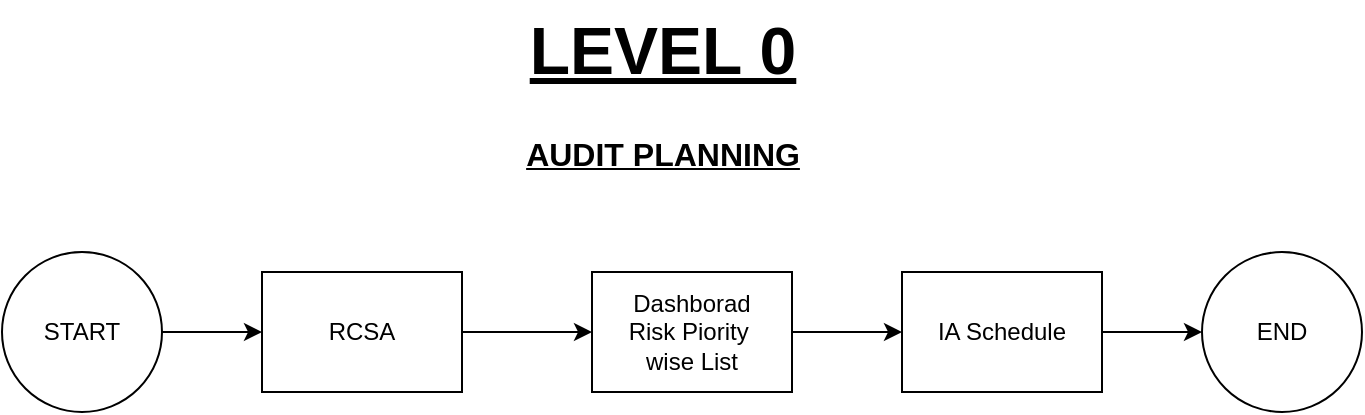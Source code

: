 <mxfile version="24.7.17" pages="2">
  <diagram name="Page-1" id="Waiu-AX5xQFznSkMyZLT">
    <mxGraphModel dx="1114" dy="550" grid="1" gridSize="10" guides="1" tooltips="1" connect="1" arrows="1" fold="1" page="1" pageScale="1" pageWidth="850" pageHeight="1100" math="0" shadow="0">
      <root>
        <mxCell id="0" />
        <mxCell id="1" parent="0" />
        <mxCell id="DNVqgZWNLbC8YsdY5BuQ-10" style="edgeStyle=orthogonalEdgeStyle;rounded=0;orthogonalLoop=1;jettySize=auto;html=1;exitX=1;exitY=0.5;exitDx=0;exitDy=0;entryX=0;entryY=0.5;entryDx=0;entryDy=0;" edge="1" parent="1" source="DNVqgZWNLbC8YsdY5BuQ-2" target="DNVqgZWNLbC8YsdY5BuQ-3">
          <mxGeometry relative="1" as="geometry" />
        </mxCell>
        <mxCell id="DNVqgZWNLbC8YsdY5BuQ-2" value="RCSA" style="rounded=0;whiteSpace=wrap;html=1;" vertex="1" parent="1">
          <mxGeometry x="210" y="174" width="100" height="60" as="geometry" />
        </mxCell>
        <mxCell id="DNVqgZWNLbC8YsdY5BuQ-11" style="edgeStyle=orthogonalEdgeStyle;rounded=0;orthogonalLoop=1;jettySize=auto;html=1;exitX=1;exitY=0.5;exitDx=0;exitDy=0;entryX=0;entryY=0.5;entryDx=0;entryDy=0;" edge="1" parent="1" source="DNVqgZWNLbC8YsdY5BuQ-3" target="DNVqgZWNLbC8YsdY5BuQ-4">
          <mxGeometry relative="1" as="geometry" />
        </mxCell>
        <mxCell id="DNVqgZWNLbC8YsdY5BuQ-3" value="Dashborad&lt;br&gt;Risk Piority&amp;nbsp;&lt;br&gt;wise List" style="rounded=0;whiteSpace=wrap;html=1;" vertex="1" parent="1">
          <mxGeometry x="375" y="174" width="100" height="60" as="geometry" />
        </mxCell>
        <mxCell id="DNVqgZWNLbC8YsdY5BuQ-12" style="edgeStyle=orthogonalEdgeStyle;rounded=0;orthogonalLoop=1;jettySize=auto;html=1;exitX=1;exitY=0.5;exitDx=0;exitDy=0;entryX=0;entryY=0.5;entryDx=0;entryDy=0;" edge="1" parent="1" source="DNVqgZWNLbC8YsdY5BuQ-4" target="DNVqgZWNLbC8YsdY5BuQ-8">
          <mxGeometry relative="1" as="geometry" />
        </mxCell>
        <mxCell id="DNVqgZWNLbC8YsdY5BuQ-4" value="IA Schedule" style="rounded=0;whiteSpace=wrap;html=1;" vertex="1" parent="1">
          <mxGeometry x="530" y="174" width="100" height="60" as="geometry" />
        </mxCell>
        <mxCell id="DNVqgZWNLbC8YsdY5BuQ-6" value="&lt;b&gt;&lt;font style=&quot;font-size: 33px;&quot;&gt;&lt;u&gt;LEVEL 0&lt;/u&gt;&lt;/font&gt;&lt;/b&gt;" style="text;html=1;align=center;verticalAlign=middle;resizable=0;points=[];autosize=1;strokeColor=none;fillColor=none;" vertex="1" parent="1">
          <mxGeometry x="330" y="38" width="160" height="50" as="geometry" />
        </mxCell>
        <mxCell id="DNVqgZWNLbC8YsdY5BuQ-9" style="edgeStyle=orthogonalEdgeStyle;rounded=0;orthogonalLoop=1;jettySize=auto;html=1;exitX=1;exitY=0.5;exitDx=0;exitDy=0;" edge="1" parent="1" source="DNVqgZWNLbC8YsdY5BuQ-7" target="DNVqgZWNLbC8YsdY5BuQ-2">
          <mxGeometry relative="1" as="geometry" />
        </mxCell>
        <mxCell id="DNVqgZWNLbC8YsdY5BuQ-7" value="START" style="ellipse;whiteSpace=wrap;html=1;aspect=fixed;" vertex="1" parent="1">
          <mxGeometry x="80" y="164" width="80" height="80" as="geometry" />
        </mxCell>
        <mxCell id="DNVqgZWNLbC8YsdY5BuQ-8" value="END" style="ellipse;whiteSpace=wrap;html=1;aspect=fixed;" vertex="1" parent="1">
          <mxGeometry x="680" y="164" width="80" height="80" as="geometry" />
        </mxCell>
        <mxCell id="DNVqgZWNLbC8YsdY5BuQ-13" value="&lt;b&gt;&lt;font style=&quot;font-size: 16px;&quot;&gt;&lt;u&gt;AUDIT PLANNING&lt;/u&gt;&lt;/font&gt;&lt;/b&gt;" style="text;html=1;align=center;verticalAlign=middle;resizable=0;points=[];autosize=1;strokeColor=none;fillColor=none;" vertex="1" parent="1">
          <mxGeometry x="330" y="100" width="160" height="30" as="geometry" />
        </mxCell>
      </root>
    </mxGraphModel>
  </diagram>
  <diagram id="vcXjgGhgaeZCJ_sGuJuD" name="Page-2">
    <mxGraphModel dx="1114" dy="550" grid="1" gridSize="10" guides="1" tooltips="1" connect="1" arrows="1" fold="1" page="1" pageScale="1" pageWidth="850" pageHeight="1100" math="0" shadow="0">
      <root>
        <mxCell id="0" />
        <mxCell id="1" parent="0" />
        <mxCell id="E9dVuDhzqFgfp8poZ2co-1" value="&lt;b&gt;&lt;font style=&quot;font-size: 33px;&quot;&gt;&lt;u&gt;LEVEL 1&lt;/u&gt;&lt;/font&gt;&lt;/b&gt;" style="text;html=1;align=center;verticalAlign=middle;resizable=0;points=[];autosize=1;strokeColor=none;fillColor=none;" vertex="1" parent="1">
          <mxGeometry x="330" y="50" width="160" height="50" as="geometry" />
        </mxCell>
        <mxCell id="i3dMDKVX-2DBgxomq5SZ-1" value="&lt;b style=&quot;forced-color-adjust: none; color: rgb(0, 0, 0); font-family: Helvetica; font-size: 12px; font-style: normal; font-variant-ligatures: normal; font-variant-caps: normal; letter-spacing: normal; orphans: 2; text-align: center; text-indent: 0px; text-transform: none; widows: 2; word-spacing: 0px; -webkit-text-stroke-width: 0px; white-space: nowrap; background-color: rgb(251, 251, 251); text-decoration-thickness: initial; text-decoration-style: initial; text-decoration-color: initial;&quot;&gt;&lt;font style=&quot;forced-color-adjust: none; font-size: 16px;&quot;&gt;&lt;u style=&quot;forced-color-adjust: none;&quot;&gt;RCSA AUDIT PLANNING&lt;/u&gt;&lt;/font&gt;&lt;/b&gt;" style="text;whiteSpace=wrap;html=1;" vertex="1" parent="1">
          <mxGeometry x="320" y="110" width="170" height="40" as="geometry" />
        </mxCell>
        <mxCell id="i3dMDKVX-2DBgxomq5SZ-4" style="edgeStyle=orthogonalEdgeStyle;rounded=0;orthogonalLoop=1;jettySize=auto;html=1;" edge="1" parent="1" source="i3dMDKVX-2DBgxomq5SZ-2">
          <mxGeometry relative="1" as="geometry">
            <mxPoint x="240" y="220" as="targetPoint" />
          </mxGeometry>
        </mxCell>
        <mxCell id="i3dMDKVX-2DBgxomq5SZ-2" value="START" style="ellipse;whiteSpace=wrap;html=1;aspect=fixed;" vertex="1" parent="1">
          <mxGeometry x="100" y="180" width="80" height="80" as="geometry" />
        </mxCell>
        <mxCell id="i3dMDKVX-2DBgxomq5SZ-3" value="END" style="ellipse;whiteSpace=wrap;html=1;aspect=fixed;" vertex="1" parent="1">
          <mxGeometry x="670" y="180" width="80" height="80" as="geometry" />
        </mxCell>
        <mxCell id="i3dMDKVX-2DBgxomq5SZ-9" style="edgeStyle=orthogonalEdgeStyle;rounded=0;orthogonalLoop=1;jettySize=auto;html=1;exitX=0.5;exitY=1;exitDx=0;exitDy=0;entryX=0;entryY=0.5;entryDx=0;entryDy=0;" edge="1" parent="1" source="i3dMDKVX-2DBgxomq5SZ-5" target="i3dMDKVX-2DBgxomq5SZ-8">
          <mxGeometry relative="1" as="geometry" />
        </mxCell>
        <mxCell id="i3dMDKVX-2DBgxomq5SZ-5" value="&amp;nbsp;Upload RCSA" style="rounded=0;whiteSpace=wrap;html=1;align=left;" vertex="1" parent="1">
          <mxGeometry x="240" y="190" width="120" height="60" as="geometry" />
        </mxCell>
        <mxCell id="i3dMDKVX-2DBgxomq5SZ-6" value="" style="html=1;verticalLabelPosition=bottom;align=center;labelBackgroundColor=#ffffff;verticalAlign=top;strokeWidth=2;strokeColor=#0080F0;shadow=0;dashed=0;shape=mxgraph.ios7.icons.up;" vertex="1" parent="1">
          <mxGeometry x="330" y="210" width="20" height="20" as="geometry" />
        </mxCell>
        <mxCell id="i3dMDKVX-2DBgxomq5SZ-10" style="edgeStyle=orthogonalEdgeStyle;rounded=0;orthogonalLoop=1;jettySize=auto;html=1;exitX=0.5;exitY=1;exitDx=0;exitDy=0;entryX=1;entryY=0.5;entryDx=0;entryDy=0;" edge="1" parent="1" source="i3dMDKVX-2DBgxomq5SZ-7" target="i3dMDKVX-2DBgxomq5SZ-8">
          <mxGeometry relative="1" as="geometry" />
        </mxCell>
        <mxCell id="i3dMDKVX-2DBgxomq5SZ-11" style="edgeStyle=orthogonalEdgeStyle;rounded=0;orthogonalLoop=1;jettySize=auto;html=1;exitX=1;exitY=0.5;exitDx=0;exitDy=0;entryX=0;entryY=0.5;entryDx=0;entryDy=0;" edge="1" parent="1" source="i3dMDKVX-2DBgxomq5SZ-7" target="i3dMDKVX-2DBgxomq5SZ-3">
          <mxGeometry relative="1" as="geometry" />
        </mxCell>
        <mxCell id="i3dMDKVX-2DBgxomq5SZ-7" value="&amp;nbsp;Mannual CreateRCSA" style="rounded=0;whiteSpace=wrap;html=1;align=center;" vertex="1" parent="1">
          <mxGeometry x="420" y="190" width="170" height="60" as="geometry" />
        </mxCell>
        <mxCell id="i3dMDKVX-2DBgxomq5SZ-8" value="RCSA DASHBORAD" style="rounded=0;whiteSpace=wrap;html=1;" vertex="1" parent="1">
          <mxGeometry x="340" y="310" width="120" height="60" as="geometry" />
        </mxCell>
      </root>
    </mxGraphModel>
  </diagram>
</mxfile>
